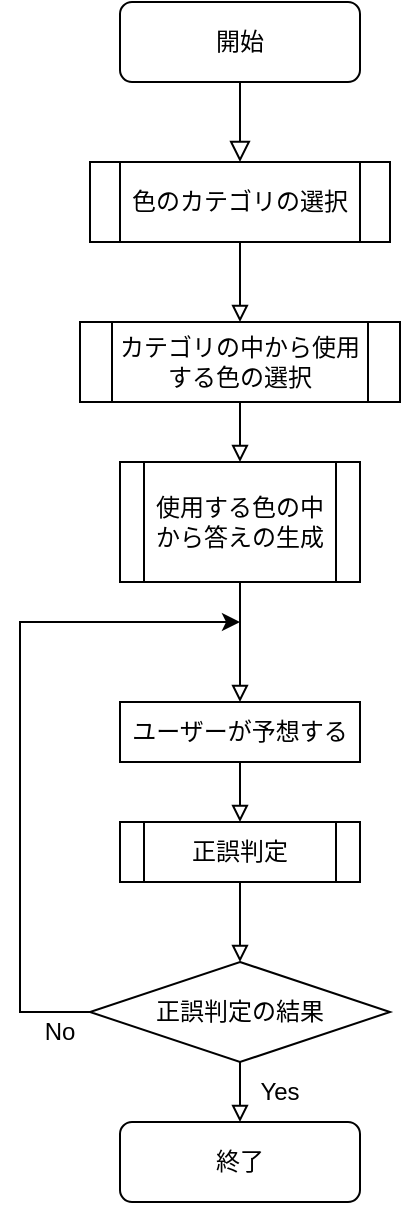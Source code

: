 <mxfile pages="4">
    <diagram id="C5RBs43oDa-KdzZeNtuy" name="全体の流れ">
        <mxGraphModel dx="525" dy="422" grid="1" gridSize="10" guides="1" tooltips="1" connect="1" arrows="1" fold="1" page="1" pageScale="1" pageWidth="827" pageHeight="1169" math="0" shadow="0">
            <root>
                <mxCell id="WIyWlLk6GJQsqaUBKTNV-0"/>
                <mxCell id="WIyWlLk6GJQsqaUBKTNV-1" parent="WIyWlLk6GJQsqaUBKTNV-0"/>
                <mxCell id="WIyWlLk6GJQsqaUBKTNV-2" value="" style="rounded=0;html=1;jettySize=auto;orthogonalLoop=1;fontSize=11;endArrow=block;endFill=0;endSize=8;strokeWidth=1;shadow=0;labelBackgroundColor=none;edgeStyle=orthogonalEdgeStyle;entryX=0.5;entryY=0;entryDx=0;entryDy=0;" parent="WIyWlLk6GJQsqaUBKTNV-1" source="WIyWlLk6GJQsqaUBKTNV-3" target="foM-yMnAFRGQ8XtT23Gf-1" edge="1">
                    <mxGeometry relative="1" as="geometry">
                        <mxPoint x="220" y="160" as="targetPoint"/>
                        <Array as="points"/>
                    </mxGeometry>
                </mxCell>
                <mxCell id="WIyWlLk6GJQsqaUBKTNV-3" value="開始" style="rounded=1;whiteSpace=wrap;html=1;fontSize=12;glass=0;strokeWidth=1;shadow=0;" parent="WIyWlLk6GJQsqaUBKTNV-1" vertex="1">
                    <mxGeometry x="160" y="30" width="120" height="40" as="geometry"/>
                </mxCell>
                <mxCell id="WIyWlLk6GJQsqaUBKTNV-11" value="終了" style="rounded=1;whiteSpace=wrap;html=1;fontSize=12;glass=0;strokeWidth=1;shadow=0;" parent="WIyWlLk6GJQsqaUBKTNV-1" vertex="1">
                    <mxGeometry x="160" y="590" width="120" height="40" as="geometry"/>
                </mxCell>
                <mxCell id="foM-yMnAFRGQ8XtT23Gf-6" value="" style="edgeStyle=orthogonalEdgeStyle;rounded=0;orthogonalLoop=1;jettySize=auto;html=1;endArrow=block;endFill=0;" parent="WIyWlLk6GJQsqaUBKTNV-1" source="foM-yMnAFRGQ8XtT23Gf-1" target="foM-yMnAFRGQ8XtT23Gf-2" edge="1">
                    <mxGeometry relative="1" as="geometry"/>
                </mxCell>
                <mxCell id="foM-yMnAFRGQ8XtT23Gf-1" value="色のカテゴリの選択" style="shape=process;whiteSpace=wrap;html=1;backgroundOutline=1;" parent="WIyWlLk6GJQsqaUBKTNV-1" vertex="1">
                    <mxGeometry x="145" y="110" width="150" height="40" as="geometry"/>
                </mxCell>
                <mxCell id="foM-yMnAFRGQ8XtT23Gf-9" value="" style="edgeStyle=orthogonalEdgeStyle;rounded=0;orthogonalLoop=1;jettySize=auto;html=1;endArrow=block;endFill=0;" parent="WIyWlLk6GJQsqaUBKTNV-1" source="foM-yMnAFRGQ8XtT23Gf-2" target="foM-yMnAFRGQ8XtT23Gf-8" edge="1">
                    <mxGeometry relative="1" as="geometry"/>
                </mxCell>
                <mxCell id="foM-yMnAFRGQ8XtT23Gf-2" value="カテゴリの中から使用する色の選択" style="shape=process;whiteSpace=wrap;html=1;backgroundOutline=1;" parent="WIyWlLk6GJQsqaUBKTNV-1" vertex="1">
                    <mxGeometry x="140" y="190" width="160" height="40" as="geometry"/>
                </mxCell>
                <mxCell id="foM-yMnAFRGQ8XtT23Gf-14" value="" style="edgeStyle=orthogonalEdgeStyle;rounded=0;orthogonalLoop=1;jettySize=auto;html=1;endArrow=block;endFill=0;" parent="WIyWlLk6GJQsqaUBKTNV-1" source="foM-yMnAFRGQ8XtT23Gf-8" target="foM-yMnAFRGQ8XtT23Gf-13" edge="1">
                    <mxGeometry relative="1" as="geometry"/>
                </mxCell>
                <mxCell id="foM-yMnAFRGQ8XtT23Gf-8" value="使用する色の中から答えの生成" style="shape=process;whiteSpace=wrap;html=1;backgroundOutline=1;" parent="WIyWlLk6GJQsqaUBKTNV-1" vertex="1">
                    <mxGeometry x="160" y="260" width="120" height="60" as="geometry"/>
                </mxCell>
                <mxCell id="foM-yMnAFRGQ8XtT23Gf-15" value="" style="edgeStyle=orthogonalEdgeStyle;rounded=0;orthogonalLoop=1;jettySize=auto;html=1;endArrow=block;endFill=0;entryX=0.5;entryY=0;entryDx=0;entryDy=0;" parent="WIyWlLk6GJQsqaUBKTNV-1" source="foM-yMnAFRGQ8XtT23Gf-13" target="foM-yMnAFRGQ8XtT23Gf-27" edge="1">
                    <mxGeometry relative="1" as="geometry"/>
                </mxCell>
                <mxCell id="foM-yMnAFRGQ8XtT23Gf-13" value="ユーザーが予想する" style="rounded=0;whiteSpace=wrap;html=1;" parent="WIyWlLk6GJQsqaUBKTNV-1" vertex="1">
                    <mxGeometry x="160" y="380" width="120" height="30" as="geometry"/>
                </mxCell>
                <mxCell id="foM-yMnAFRGQ8XtT23Gf-21" value="" style="group" parent="WIyWlLk6GJQsqaUBKTNV-1" connectable="0" vertex="1">
                    <mxGeometry x="210" y="560" width="85" height="40" as="geometry"/>
                </mxCell>
                <mxCell id="foM-yMnAFRGQ8XtT23Gf-20" value="Yes" style="text;html=1;strokeColor=none;fillColor=none;align=center;verticalAlign=middle;whiteSpace=wrap;rounded=0;" parent="foM-yMnAFRGQ8XtT23Gf-21" vertex="1">
                    <mxGeometry width="60" height="30" as="geometry"/>
                </mxCell>
                <mxCell id="foM-yMnAFRGQ8XtT23Gf-26" value="" style="group" parent="WIyWlLk6GJQsqaUBKTNV-1" connectable="0" vertex="1">
                    <mxGeometry x="100" y="340" width="60" height="150" as="geometry"/>
                </mxCell>
                <mxCell id="foM-yMnAFRGQ8XtT23Gf-24" value="" style="endArrow=classic;html=1;rounded=0;exitX=0;exitY=0.5;exitDx=0;exitDy=0;" parent="foM-yMnAFRGQ8XtT23Gf-26" source="foM-yMnAFRGQ8XtT23Gf-12" edge="1">
                    <mxGeometry width="50" height="50" relative="1" as="geometry">
                        <mxPoint x="10" y="150" as="sourcePoint"/>
                        <mxPoint x="120" as="targetPoint"/>
                        <Array as="points">
                            <mxPoint x="10" y="195"/>
                            <mxPoint x="10"/>
                        </Array>
                    </mxGeometry>
                </mxCell>
                <mxCell id="foM-yMnAFRGQ8XtT23Gf-16" value="" style="edgeStyle=orthogonalEdgeStyle;rounded=0;orthogonalLoop=1;jettySize=auto;html=1;endArrow=block;endFill=0;" parent="WIyWlLk6GJQsqaUBKTNV-1" source="foM-yMnAFRGQ8XtT23Gf-12" target="WIyWlLk6GJQsqaUBKTNV-11" edge="1">
                    <mxGeometry relative="1" as="geometry"/>
                </mxCell>
                <mxCell id="foM-yMnAFRGQ8XtT23Gf-12" value="正誤判定の結果" style="rhombus;whiteSpace=wrap;html=1;" parent="WIyWlLk6GJQsqaUBKTNV-1" vertex="1">
                    <mxGeometry x="145" y="510" width="150" height="50" as="geometry"/>
                </mxCell>
                <mxCell id="foM-yMnAFRGQ8XtT23Gf-25" value="No" style="text;html=1;strokeColor=none;fillColor=none;align=center;verticalAlign=middle;whiteSpace=wrap;rounded=0;" parent="WIyWlLk6GJQsqaUBKTNV-1" vertex="1">
                    <mxGeometry x="100" y="530" width="60" height="30" as="geometry"/>
                </mxCell>
                <mxCell id="foM-yMnAFRGQ8XtT23Gf-28" value="" style="edgeStyle=orthogonalEdgeStyle;rounded=0;orthogonalLoop=1;jettySize=auto;html=1;endArrow=block;endFill=0;" parent="WIyWlLk6GJQsqaUBKTNV-1" source="foM-yMnAFRGQ8XtT23Gf-27" target="foM-yMnAFRGQ8XtT23Gf-12" edge="1">
                    <mxGeometry relative="1" as="geometry"/>
                </mxCell>
                <mxCell id="foM-yMnAFRGQ8XtT23Gf-27" value="正誤判定" style="shape=process;whiteSpace=wrap;html=1;backgroundOutline=1;" parent="WIyWlLk6GJQsqaUBKTNV-1" vertex="1">
                    <mxGeometry x="160" y="440" width="120" height="30" as="geometry"/>
                </mxCell>
            </root>
        </mxGraphModel>
    </diagram>
    <diagram id="wO2r4j-iICIY-cdr-_WW" name="正誤判定">
        <mxGraphModel dx="525" dy="422" grid="1" gridSize="10" guides="1" tooltips="1" connect="1" arrows="1" fold="1" page="1" pageScale="1" pageWidth="827" pageHeight="1169" math="0" shadow="0">
            <root>
                <mxCell id="0"/>
                <mxCell id="1" parent="0"/>
                <mxCell id="otbUny3mYolSZnRD1PF6-10" style="edgeStyle=orthogonalEdgeStyle;rounded=0;orthogonalLoop=1;jettySize=auto;html=1;exitX=0.5;exitY=1;exitDx=0;exitDy=0;entryX=0.5;entryY=0;entryDx=0;entryDy=0;" parent="1" source="otbUny3mYolSZnRD1PF6-1" target="otbUny3mYolSZnRD1PF6-4" edge="1">
                    <mxGeometry relative="1" as="geometry"/>
                </mxCell>
                <mxCell id="otbUny3mYolSZnRD1PF6-1" value="正誤判定の関数&lt;br&gt;引数にユーザーの予想" style="rounded=1;whiteSpace=wrap;html=1;" parent="1" vertex="1">
                    <mxGeometry x="100" y="30" width="120" height="60" as="geometry"/>
                </mxCell>
                <mxCell id="otbUny3mYolSZnRD1PF6-9" value="" style="edgeStyle=orthogonalEdgeStyle;rounded=0;orthogonalLoop=1;jettySize=auto;html=1;" parent="1" source="otbUny3mYolSZnRD1PF6-4" target="otbUny3mYolSZnRD1PF6-6" edge="1">
                    <mxGeometry relative="1" as="geometry"/>
                </mxCell>
                <mxCell id="otbUny3mYolSZnRD1PF6-4" value="予想と結果の比較" style="shape=process;whiteSpace=wrap;html=1;backgroundOutline=1;" parent="1" vertex="1">
                    <mxGeometry x="100" y="170" width="120" height="60" as="geometry"/>
                </mxCell>
                <mxCell id="otbUny3mYolSZnRD1PF6-5" value="比較結果を返す" style="rounded=0;whiteSpace=wrap;html=1;" parent="1" vertex="1">
                    <mxGeometry x="100" y="300" width="120" height="60" as="geometry"/>
                </mxCell>
                <mxCell id="otbUny3mYolSZnRD1PF6-6" value="終了" style="rounded=1;whiteSpace=wrap;html=1;" parent="1" vertex="1">
                    <mxGeometry x="100" y="390" width="120" height="60" as="geometry"/>
                </mxCell>
                <mxCell id="otbUny3mYolSZnRD1PF6-16" value="" style="edgeStyle=orthogonalEdgeStyle;rounded=0;orthogonalLoop=1;jettySize=auto;html=1;" parent="1" source="otbUny3mYolSZnRD1PF6-11" target="otbUny3mYolSZnRD1PF6-15" edge="1">
                    <mxGeometry relative="1" as="geometry"/>
                </mxCell>
                <mxCell id="otbUny3mYolSZnRD1PF6-11" value="予想と結果の比較" style="shape=process;whiteSpace=wrap;html=1;backgroundOutline=1;" parent="1" vertex="1">
                    <mxGeometry x="295" y="60" width="130" height="30" as="geometry"/>
                </mxCell>
                <mxCell id="otbUny3mYolSZnRD1PF6-21" value="" style="edgeStyle=orthogonalEdgeStyle;rounded=0;orthogonalLoop=1;jettySize=auto;html=1;" parent="1" source="otbUny3mYolSZnRD1PF6-15" target="otbUny3mYolSZnRD1PF6-20" edge="1">
                    <mxGeometry relative="1" as="geometry"/>
                </mxCell>
                <mxCell id="otbUny3mYolSZnRD1PF6-15" value="予想の個数分ループ&lt;br&gt;p := pin" style="strokeWidth=2;html=1;shape=mxgraph.flowchart.loop_limit;whiteSpace=wrap;" parent="1" vertex="1">
                    <mxGeometry x="300" y="132" width="120" height="40" as="geometry"/>
                </mxCell>
                <mxCell id="otbUny3mYolSZnRD1PF6-23" value="" style="edgeStyle=orthogonalEdgeStyle;rounded=0;orthogonalLoop=1;jettySize=auto;html=1;" parent="1" source="otbUny3mYolSZnRD1PF6-20" target="otbUny3mYolSZnRD1PF6-22" edge="1">
                    <mxGeometry relative="1" as="geometry"/>
                </mxCell>
                <mxCell id="otbUny3mYolSZnRD1PF6-20" value="pの答えの中の位置を取得" style="verticalLabelPosition=middle;verticalAlign=middle;html=1;shape=process;whiteSpace=wrap;rounded=1;size=0.14;arcSize=6;labelPosition=center;align=center;" parent="1" vertex="1">
                    <mxGeometry x="300" y="210" width="120" height="40" as="geometry"/>
                </mxCell>
                <mxCell id="otbUny3mYolSZnRD1PF6-25" value="" style="edgeStyle=orthogonalEdgeStyle;rounded=0;orthogonalLoop=1;jettySize=auto;html=1;" parent="1" source="otbUny3mYolSZnRD1PF6-22" target="otbUny3mYolSZnRD1PF6-24" edge="1">
                    <mxGeometry relative="1" as="geometry"/>
                </mxCell>
                <mxCell id="otbUny3mYolSZnRD1PF6-22" value="pの位置とその答えの位置に応じた判断&lt;br&gt;引数，予想の位置，答えの位置" style="verticalLabelPosition=middle;verticalAlign=middle;html=1;shape=process;whiteSpace=wrap;rounded=1;size=0.14;arcSize=6;labelPosition=center;align=center;" parent="1" vertex="1">
                    <mxGeometry x="280" y="280" width="160" height="60" as="geometry"/>
                </mxCell>
                <mxCell id="TPHeYgPPfO0wQ1XRBek5-2" value="" style="edgeStyle=orthogonalEdgeStyle;rounded=0;orthogonalLoop=1;jettySize=auto;html=1;" parent="1" source="otbUny3mYolSZnRD1PF6-24" target="TPHeYgPPfO0wQ1XRBek5-1" edge="1">
                    <mxGeometry relative="1" as="geometry"/>
                </mxCell>
                <mxCell id="otbUny3mYolSZnRD1PF6-24" value="" style="strokeWidth=2;html=1;shape=mxgraph.flowchart.loop_limit;whiteSpace=wrap;rotation=-180;" parent="1" vertex="1">
                    <mxGeometry x="310" y="370" width="100" height="30" as="geometry"/>
                </mxCell>
                <mxCell id="TPHeYgPPfO0wQ1XRBek5-4" value="" style="edgeStyle=orthogonalEdgeStyle;rounded=0;orthogonalLoop=1;jettySize=auto;html=1;" parent="1" source="TPHeYgPPfO0wQ1XRBek5-1" target="TPHeYgPPfO0wQ1XRBek5-3" edge="1">
                    <mxGeometry relative="1" as="geometry"/>
                </mxCell>
                <mxCell id="TPHeYgPPfO0wQ1XRBek5-1" value="結果を返す" style="rounded=1;whiteSpace=wrap;html=1;absoluteArcSize=1;arcSize=14;strokeWidth=2;" parent="1" vertex="1">
                    <mxGeometry x="310" y="430" width="100" height="40" as="geometry"/>
                </mxCell>
                <mxCell id="TPHeYgPPfO0wQ1XRBek5-3" value="終了" style="rounded=1;whiteSpace=wrap;html=1;absoluteArcSize=1;arcSize=14;strokeWidth=2;" parent="1" vertex="1">
                    <mxGeometry x="310" y="500" width="100" height="35" as="geometry"/>
                </mxCell>
                <mxCell id="TPHeYgPPfO0wQ1XRBek5-19" value="" style="edgeStyle=orthogonalEdgeStyle;rounded=0;orthogonalLoop=1;jettySize=auto;html=1;" parent="1" source="TPHeYgPPfO0wQ1XRBek5-6" target="TPHeYgPPfO0wQ1XRBek5-8" edge="1">
                    <mxGeometry relative="1" as="geometry"/>
                </mxCell>
                <mxCell id="TPHeYgPPfO0wQ1XRBek5-6" value="pの位置とその答えの位置に応じた判断&lt;br&gt;引数，予想の位置，答えの位置" style="verticalLabelPosition=middle;verticalAlign=middle;html=1;shape=process;whiteSpace=wrap;rounded=1;size=0.14;arcSize=6;labelPosition=center;align=center;" parent="1" vertex="1">
                    <mxGeometry x="510" y="40" width="160" height="60" as="geometry"/>
                </mxCell>
                <mxCell id="TPHeYgPPfO0wQ1XRBek5-21" value="" style="edgeStyle=orthogonalEdgeStyle;rounded=0;orthogonalLoop=1;jettySize=auto;html=1;" parent="1" source="TPHeYgPPfO0wQ1XRBek5-8" target="TPHeYgPPfO0wQ1XRBek5-20" edge="1">
                    <mxGeometry relative="1" as="geometry"/>
                </mxCell>
                <mxCell id="TPHeYgPPfO0wQ1XRBek5-8" value="答えの位置が存在しない" style="strokeWidth=2;html=1;shape=mxgraph.flowchart.decision;whiteSpace=wrap;" parent="1" vertex="1">
                    <mxGeometry x="510" y="150" width="160" height="60" as="geometry"/>
                </mxCell>
                <mxCell id="TPHeYgPPfO0wQ1XRBek5-9" value="間違ってると判断&lt;br&gt;終了" style="rounded=1;whiteSpace=wrap;html=1;absoluteArcSize=1;arcSize=14;strokeWidth=2;" parent="1" vertex="1">
                    <mxGeometry x="720" y="154" width="100" height="52" as="geometry"/>
                </mxCell>
                <mxCell id="TPHeYgPPfO0wQ1XRBek5-18" value="" style="edgeStyle=orthogonalEdgeStyle;rounded=0;orthogonalLoop=1;jettySize=auto;html=1;" parent="1" source="TPHeYgPPfO0wQ1XRBek5-11" target="TPHeYgPPfO0wQ1XRBek5-9" edge="1">
                    <mxGeometry relative="1" as="geometry"/>
                </mxCell>
                <mxCell id="TPHeYgPPfO0wQ1XRBek5-11" value="yes" style="text;html=1;align=left;verticalAlign=bottom;resizable=0;points=[];autosize=1;strokeColor=none;fillColor=none;labelPosition=right;verticalLabelPosition=top;" parent="1" vertex="1">
                    <mxGeometry x="630" y="165" width="40" height="30" as="geometry"/>
                </mxCell>
                <mxCell id="TPHeYgPPfO0wQ1XRBek5-27" value="" style="edgeStyle=orthogonalEdgeStyle;rounded=0;orthogonalLoop=1;jettySize=auto;html=1;" parent="1" source="TPHeYgPPfO0wQ1XRBek5-20" target="TPHeYgPPfO0wQ1XRBek5-26" edge="1">
                    <mxGeometry relative="1" as="geometry"/>
                </mxCell>
                <mxCell id="TPHeYgPPfO0wQ1XRBek5-20" value="答えの位置と&lt;br&gt;予想の位置が同じ" style="strokeWidth=2;html=1;shape=mxgraph.flowchart.decision;whiteSpace=wrap;" parent="1" vertex="1">
                    <mxGeometry x="515" y="260" width="150" height="60" as="geometry"/>
                </mxCell>
                <mxCell id="TPHeYgPPfO0wQ1XRBek5-22" value="Hitと判断&lt;br&gt;終了" style="rounded=1;whiteSpace=wrap;html=1;absoluteArcSize=1;arcSize=14;strokeWidth=2;" parent="1" vertex="1">
                    <mxGeometry x="720" y="272.5" width="100" height="35" as="geometry"/>
                </mxCell>
                <mxCell id="TPHeYgPPfO0wQ1XRBek5-25" value="" style="edgeStyle=orthogonalEdgeStyle;rounded=0;orthogonalLoop=1;jettySize=auto;html=1;" parent="1" source="TPHeYgPPfO0wQ1XRBek5-24" target="TPHeYgPPfO0wQ1XRBek5-22" edge="1">
                    <mxGeometry relative="1" as="geometry"/>
                </mxCell>
                <mxCell id="TPHeYgPPfO0wQ1XRBek5-24" value="yes" style="text;html=1;align=left;verticalAlign=bottom;resizable=0;points=[];autosize=1;strokeColor=none;fillColor=none;labelPosition=right;verticalLabelPosition=top;" parent="1" vertex="1">
                    <mxGeometry x="625" y="275" width="40" height="30" as="geometry"/>
                </mxCell>
                <mxCell id="TPHeYgPPfO0wQ1XRBek5-26" value="blowと判断&lt;br&gt;終了" style="rounded=1;whiteSpace=wrap;html=1;absoluteArcSize=1;arcSize=14;strokeWidth=2;" parent="1" vertex="1">
                    <mxGeometry x="540" y="360" width="100" height="40" as="geometry"/>
                </mxCell>
            </root>
        </mxGraphModel>
    </diagram>
    <diagram id="blX4Rp-9Hr1ToomBg6qz" name="答えの生成">
        <mxGraphModel dx="525" dy="422" grid="1" gridSize="10" guides="1" tooltips="1" connect="1" arrows="1" fold="1" page="1" pageScale="1" pageWidth="827" pageHeight="1169" math="0" shadow="0">
            <root>
                <mxCell id="0"/>
                <mxCell id="1" parent="0"/>
            </root>
        </mxGraphModel>
    </diagram>
    <diagram id="1nvb6j9_C-oBHbPwn4kS" name="カテゴリ選択">
        <mxGraphModel dx="525" dy="422" grid="1" gridSize="10" guides="1" tooltips="1" connect="1" arrows="1" fold="1" page="1" pageScale="1" pageWidth="827" pageHeight="1169" math="0" shadow="0">
            <root>
                <mxCell id="0"/>
                <mxCell id="1" parent="0"/>
            </root>
        </mxGraphModel>
    </diagram>
</mxfile>